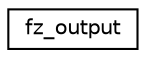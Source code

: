 digraph "Graphical Class Hierarchy"
{
 // LATEX_PDF_SIZE
  edge [fontname="Helvetica",fontsize="10",labelfontname="Helvetica",labelfontsize="10"];
  node [fontname="Helvetica",fontsize="10",shape=record];
  rankdir="LR";
  Node0 [label="fz_output",height=0.2,width=0.4,color="black", fillcolor="white", style="filled",URL="$structfz__output.html",tooltip=" "];
}
